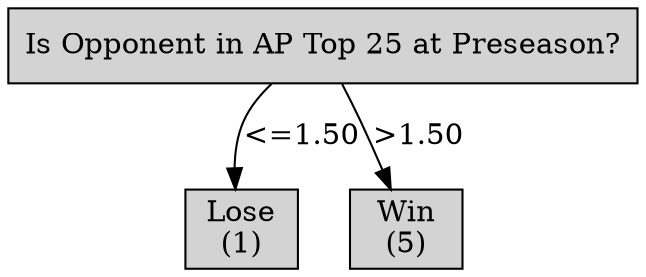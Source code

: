 digraph ID3_Tree {
"0" [shape=box, style=filled, label="Is Opponent in AP Top 25 at Preseason?
", weight=1]
"1" [shape=box, style=filled, label="Lose
(1)
", weight=2]
0 -> 1 [ label = "<=1.50"];
"2" [shape=box, style=filled, label="Win
(5)
", weight=2]
0 -> 2 [ label = ">1.50"];
{rank=same; 0;};
{rank=same; 1;2;};
}